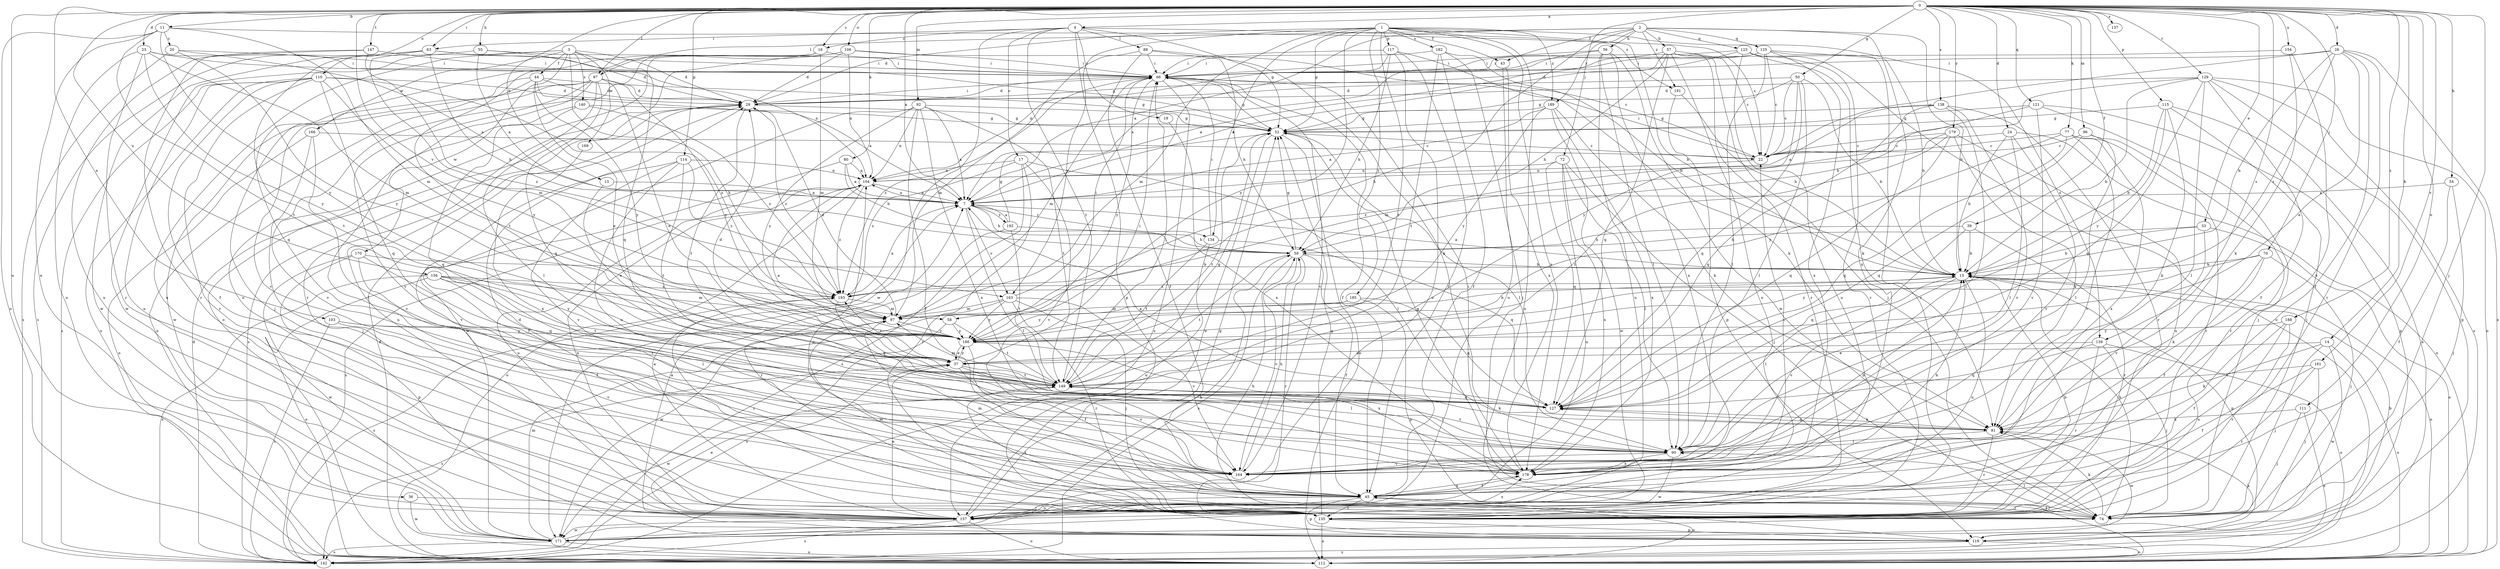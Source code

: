 strict digraph  {
0;
1;
2;
3;
4;
7;
11;
13;
14;
15;
16;
17;
19;
20;
22;
23;
24;
26;
29;
33;
36;
37;
39;
43;
44;
45;
50;
52;
54;
55;
56;
57;
58;
59;
63;
66;
70;
72;
74;
77;
80;
81;
87;
88;
90;
92;
96;
97;
103;
104;
106;
110;
111;
112;
114;
115;
117;
119;
121;
123;
125;
127;
129;
134;
135;
137;
138;
139;
140;
142;
147;
149;
154;
156;
157;
161;
163;
164;
166;
169;
170;
171;
178;
179;
182;
185;
186;
188;
189;
191;
192;
193;
0 -> 4  [label=a];
0 -> 7  [label=a];
0 -> 11  [label=b];
0 -> 13  [label=b];
0 -> 14  [label=b];
0 -> 16  [label=c];
0 -> 23  [label=d];
0 -> 24  [label=d];
0 -> 26  [label=d];
0 -> 33  [label=e];
0 -> 39  [label=f];
0 -> 50  [label=g];
0 -> 54  [label=h];
0 -> 55  [label=h];
0 -> 63  [label=i];
0 -> 70  [label=j];
0 -> 72  [label=j];
0 -> 74  [label=j];
0 -> 77  [label=k];
0 -> 80  [label=k];
0 -> 87  [label=l];
0 -> 92  [label=m];
0 -> 96  [label=m];
0 -> 103  [label=n];
0 -> 106  [label=o];
0 -> 110  [label=o];
0 -> 111  [label=o];
0 -> 114  [label=p];
0 -> 115  [label=p];
0 -> 121  [label=q];
0 -> 129  [label=r];
0 -> 137  [label=s];
0 -> 138  [label=s];
0 -> 139  [label=s];
0 -> 147  [label=t];
0 -> 154  [label=u];
0 -> 156  [label=u];
0 -> 157  [label=u];
0 -> 161  [label=v];
0 -> 163  [label=v];
0 -> 179  [label=y];
0 -> 188  [label=z];
1 -> 15  [label=b];
1 -> 29  [label=d];
1 -> 43  [label=f];
1 -> 52  [label=g];
1 -> 97  [label=m];
1 -> 112  [label=o];
1 -> 117  [label=p];
1 -> 134  [label=r];
1 -> 139  [label=s];
1 -> 149  [label=t];
1 -> 163  [label=v];
1 -> 178  [label=x];
1 -> 182  [label=y];
1 -> 185  [label=y];
1 -> 186  [label=y];
1 -> 189  [label=z];
2 -> 7  [label=a];
2 -> 15  [label=b];
2 -> 43  [label=f];
2 -> 56  [label=h];
2 -> 57  [label=h];
2 -> 58  [label=h];
2 -> 87  [label=l];
2 -> 123  [label=q];
2 -> 125  [label=q];
2 -> 178  [label=x];
2 -> 189  [label=z];
2 -> 191  [label=z];
3 -> 29  [label=d];
3 -> 44  [label=f];
3 -> 58  [label=h];
3 -> 127  [label=q];
3 -> 140  [label=s];
3 -> 157  [label=u];
3 -> 166  [label=w];
3 -> 169  [label=w];
3 -> 170  [label=w];
3 -> 171  [label=w];
4 -> 16  [label=c];
4 -> 17  [label=c];
4 -> 19  [label=c];
4 -> 52  [label=g];
4 -> 63  [label=i];
4 -> 88  [label=l];
4 -> 119  [label=p];
4 -> 149  [label=t];
4 -> 171  [label=w];
4 -> 191  [label=z];
7 -> 59  [label=h];
7 -> 90  [label=l];
7 -> 104  [label=n];
7 -> 134  [label=r];
7 -> 163  [label=v];
7 -> 192  [label=z];
11 -> 20  [label=c];
11 -> 22  [label=c];
11 -> 36  [label=e];
11 -> 97  [label=m];
11 -> 112  [label=o];
11 -> 149  [label=t];
11 -> 186  [label=y];
13 -> 7  [label=a];
13 -> 37  [label=e];
14 -> 37  [label=e];
14 -> 74  [label=j];
14 -> 81  [label=k];
14 -> 112  [label=o];
14 -> 171  [label=w];
15 -> 7  [label=a];
15 -> 90  [label=l];
15 -> 112  [label=o];
15 -> 119  [label=p];
15 -> 157  [label=u];
15 -> 164  [label=v];
15 -> 193  [label=z];
16 -> 66  [label=i];
16 -> 97  [label=m];
16 -> 112  [label=o];
16 -> 135  [label=r];
16 -> 157  [label=u];
17 -> 90  [label=l];
17 -> 104  [label=n];
17 -> 135  [label=r];
17 -> 142  [label=s];
17 -> 164  [label=v];
17 -> 193  [label=z];
19 -> 178  [label=x];
20 -> 7  [label=a];
20 -> 66  [label=i];
20 -> 142  [label=s];
20 -> 186  [label=y];
22 -> 66  [label=i];
22 -> 104  [label=n];
23 -> 66  [label=i];
23 -> 97  [label=m];
23 -> 104  [label=n];
23 -> 135  [label=r];
23 -> 157  [label=u];
23 -> 186  [label=y];
24 -> 15  [label=b];
24 -> 22  [label=c];
24 -> 90  [label=l];
24 -> 112  [label=o];
24 -> 164  [label=v];
26 -> 15  [label=b];
26 -> 22  [label=c];
26 -> 37  [label=e];
26 -> 45  [label=f];
26 -> 66  [label=i];
26 -> 112  [label=o];
26 -> 135  [label=r];
26 -> 193  [label=z];
29 -> 52  [label=g];
29 -> 66  [label=i];
29 -> 142  [label=s];
29 -> 149  [label=t];
29 -> 157  [label=u];
29 -> 193  [label=z];
33 -> 15  [label=b];
33 -> 59  [label=h];
33 -> 112  [label=o];
33 -> 164  [label=v];
36 -> 74  [label=j];
36 -> 171  [label=w];
37 -> 29  [label=d];
37 -> 66  [label=i];
37 -> 90  [label=l];
37 -> 142  [label=s];
37 -> 149  [label=t];
37 -> 164  [label=v];
37 -> 186  [label=y];
37 -> 193  [label=z];
39 -> 15  [label=b];
39 -> 59  [label=h];
39 -> 127  [label=q];
39 -> 135  [label=r];
43 -> 157  [label=u];
43 -> 178  [label=x];
44 -> 7  [label=a];
44 -> 29  [label=d];
44 -> 37  [label=e];
44 -> 52  [label=g];
44 -> 74  [label=j];
44 -> 164  [label=v];
44 -> 186  [label=y];
45 -> 74  [label=j];
45 -> 97  [label=m];
45 -> 104  [label=n];
45 -> 112  [label=o];
45 -> 119  [label=p];
45 -> 135  [label=r];
45 -> 157  [label=u];
45 -> 178  [label=x];
50 -> 15  [label=b];
50 -> 22  [label=c];
50 -> 29  [label=d];
50 -> 52  [label=g];
50 -> 90  [label=l];
50 -> 127  [label=q];
50 -> 186  [label=y];
52 -> 22  [label=c];
52 -> 90  [label=l];
52 -> 112  [label=o];
52 -> 149  [label=t];
52 -> 157  [label=u];
54 -> 7  [label=a];
54 -> 45  [label=f];
54 -> 74  [label=j];
55 -> 7  [label=a];
55 -> 29  [label=d];
55 -> 66  [label=i];
55 -> 149  [label=t];
56 -> 7  [label=a];
56 -> 66  [label=i];
56 -> 90  [label=l];
56 -> 157  [label=u];
56 -> 171  [label=w];
56 -> 178  [label=x];
57 -> 7  [label=a];
57 -> 22  [label=c];
57 -> 59  [label=h];
57 -> 66  [label=i];
57 -> 74  [label=j];
57 -> 127  [label=q];
57 -> 135  [label=r];
57 -> 157  [label=u];
58 -> 142  [label=s];
58 -> 149  [label=t];
58 -> 186  [label=y];
59 -> 15  [label=b];
59 -> 45  [label=f];
59 -> 52  [label=g];
59 -> 135  [label=r];
59 -> 142  [label=s];
59 -> 149  [label=t];
59 -> 164  [label=v];
63 -> 52  [label=g];
63 -> 59  [label=h];
63 -> 66  [label=i];
63 -> 97  [label=m];
63 -> 142  [label=s];
63 -> 171  [label=w];
66 -> 29  [label=d];
66 -> 45  [label=f];
66 -> 52  [label=g];
66 -> 97  [label=m];
66 -> 142  [label=s];
66 -> 164  [label=v];
66 -> 186  [label=y];
66 -> 193  [label=z];
70 -> 15  [label=b];
70 -> 45  [label=f];
70 -> 74  [label=j];
70 -> 81  [label=k];
70 -> 186  [label=y];
72 -> 74  [label=j];
72 -> 90  [label=l];
72 -> 104  [label=n];
72 -> 127  [label=q];
72 -> 157  [label=u];
72 -> 178  [label=x];
74 -> 15  [label=b];
74 -> 45  [label=f];
74 -> 59  [label=h];
74 -> 81  [label=k];
74 -> 90  [label=l];
77 -> 22  [label=c];
77 -> 127  [label=q];
77 -> 135  [label=r];
77 -> 164  [label=v];
77 -> 178  [label=x];
77 -> 186  [label=y];
80 -> 7  [label=a];
80 -> 59  [label=h];
80 -> 104  [label=n];
80 -> 164  [label=v];
81 -> 90  [label=l];
81 -> 127  [label=q];
81 -> 135  [label=r];
81 -> 171  [label=w];
87 -> 29  [label=d];
87 -> 37  [label=e];
87 -> 45  [label=f];
87 -> 90  [label=l];
87 -> 112  [label=o];
87 -> 127  [label=q];
87 -> 164  [label=v];
87 -> 171  [label=w];
87 -> 186  [label=y];
88 -> 45  [label=f];
88 -> 59  [label=h];
88 -> 66  [label=i];
88 -> 81  [label=k];
88 -> 97  [label=m];
90 -> 149  [label=t];
90 -> 164  [label=v];
90 -> 171  [label=w];
90 -> 178  [label=x];
92 -> 7  [label=a];
92 -> 45  [label=f];
92 -> 52  [label=g];
92 -> 104  [label=n];
92 -> 149  [label=t];
92 -> 171  [label=w];
92 -> 178  [label=x];
92 -> 186  [label=y];
96 -> 22  [label=c];
96 -> 90  [label=l];
96 -> 127  [label=q];
96 -> 135  [label=r];
97 -> 15  [label=b];
97 -> 29  [label=d];
97 -> 186  [label=y];
103 -> 142  [label=s];
103 -> 149  [label=t];
103 -> 164  [label=v];
103 -> 186  [label=y];
104 -> 7  [label=a];
104 -> 37  [label=e];
104 -> 112  [label=o];
104 -> 142  [label=s];
104 -> 157  [label=u];
104 -> 193  [label=z];
106 -> 22  [label=c];
106 -> 29  [label=d];
106 -> 66  [label=i];
106 -> 104  [label=n];
106 -> 127  [label=q];
106 -> 149  [label=t];
110 -> 29  [label=d];
110 -> 45  [label=f];
110 -> 112  [label=o];
110 -> 127  [label=q];
110 -> 135  [label=r];
110 -> 142  [label=s];
110 -> 157  [label=u];
110 -> 186  [label=y];
110 -> 193  [label=z];
111 -> 74  [label=j];
111 -> 81  [label=k];
111 -> 142  [label=s];
112 -> 29  [label=d];
114 -> 45  [label=f];
114 -> 104  [label=n];
114 -> 149  [label=t];
114 -> 164  [label=v];
114 -> 178  [label=x];
114 -> 193  [label=z];
115 -> 15  [label=b];
115 -> 52  [label=g];
115 -> 74  [label=j];
115 -> 81  [label=k];
115 -> 142  [label=s];
115 -> 186  [label=y];
117 -> 45  [label=f];
117 -> 59  [label=h];
117 -> 66  [label=i];
117 -> 81  [label=k];
117 -> 104  [label=n];
117 -> 157  [label=u];
119 -> 7  [label=a];
119 -> 15  [label=b];
119 -> 37  [label=e];
119 -> 81  [label=k];
119 -> 112  [label=o];
119 -> 142  [label=s];
121 -> 52  [label=g];
121 -> 74  [label=j];
121 -> 97  [label=m];
121 -> 119  [label=p];
121 -> 164  [label=v];
123 -> 7  [label=a];
123 -> 66  [label=i];
123 -> 81  [label=k];
123 -> 112  [label=o];
123 -> 135  [label=r];
123 -> 157  [label=u];
125 -> 15  [label=b];
125 -> 22  [label=c];
125 -> 29  [label=d];
125 -> 66  [label=i];
125 -> 90  [label=l];
125 -> 135  [label=r];
125 -> 178  [label=x];
127 -> 7  [label=a];
127 -> 81  [label=k];
129 -> 15  [label=b];
129 -> 29  [label=d];
129 -> 45  [label=f];
129 -> 59  [label=h];
129 -> 90  [label=l];
129 -> 112  [label=o];
129 -> 119  [label=p];
129 -> 127  [label=q];
129 -> 142  [label=s];
134 -> 66  [label=i];
134 -> 127  [label=q];
134 -> 149  [label=t];
134 -> 157  [label=u];
135 -> 15  [label=b];
135 -> 29  [label=d];
135 -> 52  [label=g];
135 -> 97  [label=m];
135 -> 112  [label=o];
135 -> 119  [label=p];
135 -> 149  [label=t];
135 -> 193  [label=z];
138 -> 7  [label=a];
138 -> 52  [label=g];
138 -> 90  [label=l];
138 -> 127  [label=q];
138 -> 135  [label=r];
138 -> 164  [label=v];
139 -> 37  [label=e];
139 -> 74  [label=j];
139 -> 112  [label=o];
139 -> 127  [label=q];
139 -> 135  [label=r];
140 -> 52  [label=g];
140 -> 127  [label=q];
140 -> 164  [label=v];
140 -> 193  [label=z];
142 -> 29  [label=d];
147 -> 66  [label=i];
147 -> 135  [label=r];
147 -> 157  [label=u];
147 -> 193  [label=z];
149 -> 52  [label=g];
149 -> 66  [label=i];
149 -> 81  [label=k];
149 -> 90  [label=l];
149 -> 97  [label=m];
149 -> 127  [label=q];
149 -> 171  [label=w];
154 -> 66  [label=i];
154 -> 81  [label=k];
154 -> 178  [label=x];
156 -> 90  [label=l];
156 -> 97  [label=m];
156 -> 112  [label=o];
156 -> 142  [label=s];
156 -> 149  [label=t];
156 -> 186  [label=y];
156 -> 193  [label=z];
157 -> 7  [label=a];
157 -> 37  [label=e];
157 -> 52  [label=g];
157 -> 104  [label=n];
157 -> 112  [label=o];
157 -> 142  [label=s];
157 -> 171  [label=w];
157 -> 178  [label=x];
161 -> 45  [label=f];
161 -> 74  [label=j];
161 -> 135  [label=r];
161 -> 149  [label=t];
163 -> 66  [label=i];
163 -> 74  [label=j];
163 -> 97  [label=m];
163 -> 135  [label=r];
163 -> 164  [label=v];
163 -> 171  [label=w];
163 -> 186  [label=y];
164 -> 15  [label=b];
164 -> 59  [label=h];
166 -> 22  [label=c];
166 -> 74  [label=j];
166 -> 112  [label=o];
166 -> 164  [label=v];
169 -> 178  [label=x];
170 -> 15  [label=b];
170 -> 45  [label=f];
170 -> 119  [label=p];
170 -> 127  [label=q];
170 -> 171  [label=w];
171 -> 59  [label=h];
171 -> 97  [label=m];
171 -> 112  [label=o];
171 -> 142  [label=s];
178 -> 15  [label=b];
178 -> 22  [label=c];
178 -> 45  [label=f];
178 -> 52  [label=g];
178 -> 66  [label=i];
179 -> 22  [label=c];
179 -> 81  [label=k];
179 -> 127  [label=q];
179 -> 149  [label=t];
179 -> 157  [label=u];
179 -> 193  [label=z];
182 -> 15  [label=b];
182 -> 45  [label=f];
182 -> 66  [label=i];
182 -> 74  [label=j];
182 -> 149  [label=t];
185 -> 97  [label=m];
185 -> 119  [label=p];
185 -> 127  [label=q];
185 -> 186  [label=y];
186 -> 37  [label=e];
186 -> 45  [label=f];
186 -> 178  [label=x];
188 -> 45  [label=f];
188 -> 135  [label=r];
188 -> 157  [label=u];
188 -> 186  [label=y];
189 -> 7  [label=a];
189 -> 52  [label=g];
189 -> 81  [label=k];
189 -> 171  [label=w];
189 -> 178  [label=x];
189 -> 186  [label=y];
191 -> 15  [label=b];
191 -> 119  [label=p];
192 -> 7  [label=a];
192 -> 52  [label=g];
192 -> 59  [label=h];
192 -> 135  [label=r];
192 -> 149  [label=t];
193 -> 7  [label=a];
193 -> 97  [label=m];
193 -> 127  [label=q];
193 -> 142  [label=s];
}
